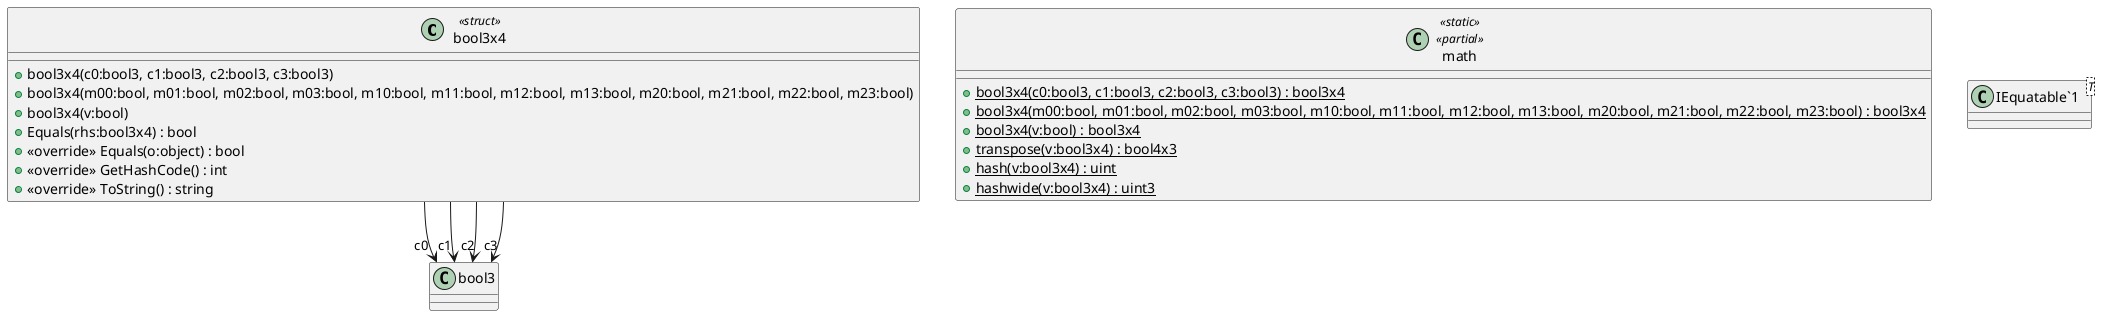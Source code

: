 @startuml
class bool3x4 <<struct>> {
    + bool3x4(c0:bool3, c1:bool3, c2:bool3, c3:bool3)
    + bool3x4(m00:bool, m01:bool, m02:bool, m03:bool, m10:bool, m11:bool, m12:bool, m13:bool, m20:bool, m21:bool, m22:bool, m23:bool)
    + bool3x4(v:bool)
    + Equals(rhs:bool3x4) : bool
    + <<override>> Equals(o:object) : bool
    + <<override>> GetHashCode() : int
    + <<override>> ToString() : string
}
class math <<static>> <<partial>> {
    + {static} bool3x4(c0:bool3, c1:bool3, c2:bool3, c3:bool3) : bool3x4
    + {static} bool3x4(m00:bool, m01:bool, m02:bool, m03:bool, m10:bool, m11:bool, m12:bool, m13:bool, m20:bool, m21:bool, m22:bool, m23:bool) : bool3x4
    + {static} bool3x4(v:bool) : bool3x4
    + {static} transpose(v:bool3x4) : bool4x3
    + {static} hash(v:bool3x4) : uint
    + {static} hashwide(v:bool3x4) : uint3
}
class "IEquatable`1"<T> {
}
bool3x4 --> "c0" bool3
bool3x4 --> "c1" bool3
bool3x4 --> "c2" bool3
bool3x4 --> "c3" bool3
@enduml
